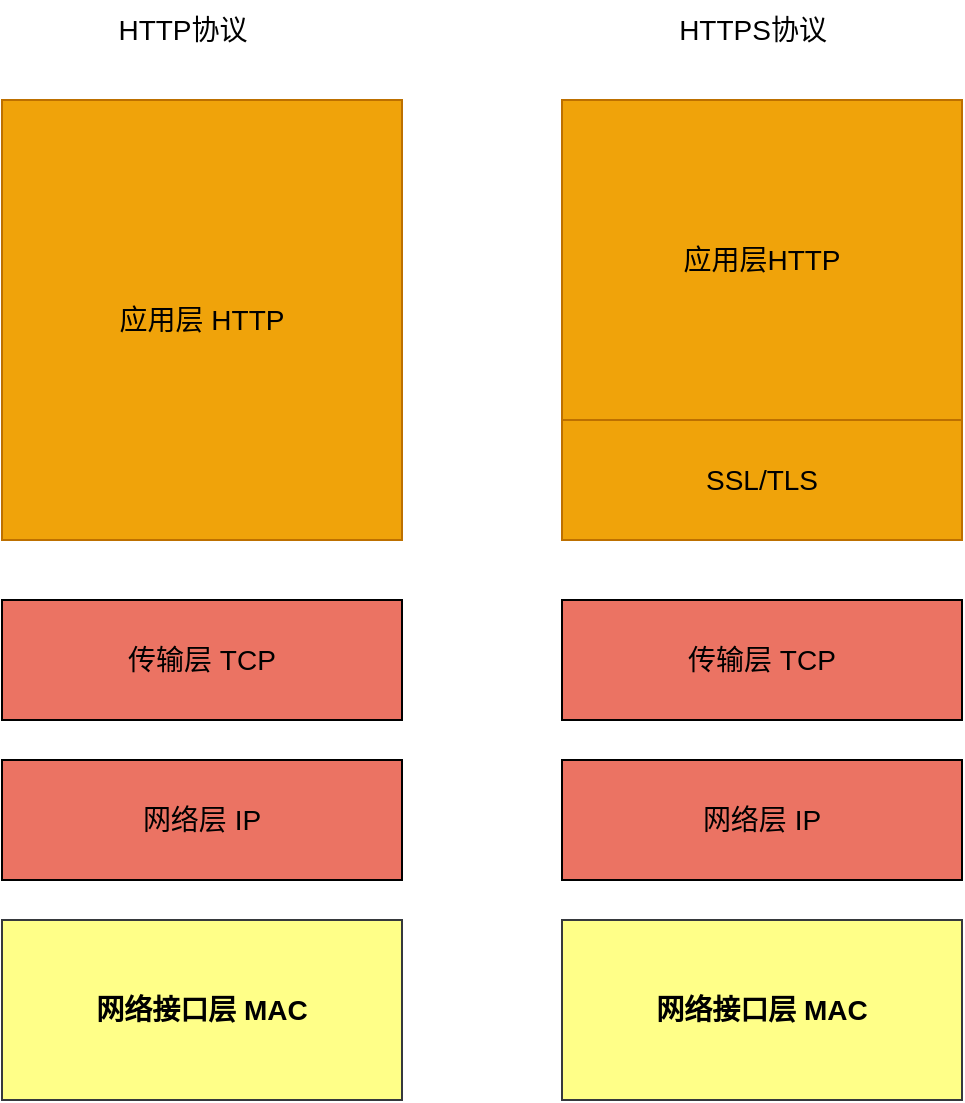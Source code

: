 <mxfile version="26.2.12">
  <diagram name="第 1 页" id="kw8VvP0wPT_decXuoH1q">
    <mxGraphModel dx="1428" dy="751" grid="1" gridSize="10" guides="1" tooltips="1" connect="1" arrows="1" fold="1" page="1" pageScale="1" pageWidth="827" pageHeight="1169" math="0" shadow="0">
      <root>
        <mxCell id="0" />
        <mxCell id="1" parent="0" />
        <mxCell id="1uVjToibgv7zHMUOREBv-1" value="&lt;font style=&quot;vertical-align: inherit;&quot; class=&quot;notranslate fyzs-translate-target fyzs-translate-target-wrapper&quot;&gt;&lt;font style=&quot;vertical-align: inherit;&quot; class=&quot;notranslate fyzs-translate-target fyzs-translate-target-box&quot;&gt;&lt;font style=&quot;vertical-align: inherit;&quot; title=&quot;y&quot; class=&quot;notranslate fyzs-translate-target fyzs-translate-target-text&quot;&gt;应用层 HTTP&lt;/font&gt;&lt;/font&gt;&lt;/font&gt;" style="whiteSpace=wrap;html=1;fillColor=#f0a30a;strokeColor=#BD7000;fontColor=#000000;fontSize=14;" vertex="1" parent="1">
          <mxGeometry x="220" y="90" width="200" height="220" as="geometry" />
        </mxCell>
        <mxCell id="1uVjToibgv7zHMUOREBv-2" value="&lt;font style=&quot;vertical-align: inherit;&quot; class=&quot;notranslate fyzs-translate-target fyzs-translate-target-wrapper&quot;&gt;&lt;font style=&quot;vertical-align: inherit;&quot; class=&quot;notranslate fyzs-translate-target fyzs-translate-target-box&quot;&gt;&lt;font style=&quot;vertical-align: inherit;&quot; title=&quot;c&quot; class=&quot;notranslate fyzs-translate-target fyzs-translate-target-text&quot;&gt;传输层 TCP&lt;/font&gt;&lt;/font&gt;&lt;/font&gt;" style="rounded=0;whiteSpace=wrap;html=1;fillColor=light-dark(#eb7363, #ededed);fontSize=14;" vertex="1" parent="1">
          <mxGeometry x="220" y="340" width="200" height="60" as="geometry" />
        </mxCell>
        <mxCell id="1uVjToibgv7zHMUOREBv-3" value="&lt;font style=&quot;vertical-align: inherit;&quot; class=&quot;notranslate fyzs-translate-target fyzs-translate-target-wrapper&quot;&gt;&lt;font style=&quot;vertical-align: inherit;&quot; class=&quot;notranslate fyzs-translate-target fyzs-translate-target-box&quot;&gt;&lt;font style=&quot;vertical-align: inherit;&quot; title=&quot;w&quot; class=&quot;notranslate fyzs-translate-target fyzs-translate-target-text&quot;&gt;网络层 IP&lt;/font&gt;&lt;/font&gt;&lt;/font&gt;" style="rounded=0;whiteSpace=wrap;html=1;fillColor=light-dark(#eb7363, #ededed);fontSize=14;" vertex="1" parent="1">
          <mxGeometry x="220" y="420" width="200" height="60" as="geometry" />
        </mxCell>
        <mxCell id="1uVjToibgv7zHMUOREBv-4" value="&lt;font style=&quot;vertical-align: inherit;&quot; class=&quot;notranslate fyzs-translate-target fyzs-translate-target-wrapper&quot;&gt;&lt;font style=&quot;vertical-align: inherit;&quot; class=&quot;notranslate fyzs-translate-target fyzs-translate-target-box&quot;&gt;&lt;font style=&quot;vertical-align: inherit;&quot; title=&quot;w&quot; class=&quot;notranslate fyzs-translate-target fyzs-translate-target-text&quot;&gt;网络接口层 MAC&lt;/font&gt;&lt;/font&gt;&lt;/font&gt;" style="rounded=0;whiteSpace=wrap;html=1;fontStyle=1;fillColor=#ffff88;strokeColor=#36393d;fontSize=14;" vertex="1" parent="1">
          <mxGeometry x="220" y="500" width="200" height="90" as="geometry" />
        </mxCell>
        <mxCell id="1uVjToibgv7zHMUOREBv-6" value="&lt;font style=&quot;vertical-align: inherit;&quot; class=&quot;notranslate fyzs-translate-target fyzs-translate-target-wrapper&quot;&gt;&lt;font style=&quot;vertical-align: inherit;&quot; class=&quot;notranslate fyzs-translate-target fyzs-translate-target-box&quot;&gt;&lt;font style=&quot;vertical-align: inherit;&quot; title=&quot;Text&quot; class=&quot;notranslate fyzs-translate-target fyzs-translate-target-text&quot;&gt;HTTP协议&lt;/font&gt;&lt;/font&gt;&lt;/font&gt;" style="text;html=1;align=center;verticalAlign=middle;resizable=0;points=[];autosize=1;strokeColor=none;fillColor=none;fontSize=14;" vertex="1" parent="1">
          <mxGeometry x="265" y="40" width="90" height="30" as="geometry" />
        </mxCell>
        <mxCell id="1uVjToibgv7zHMUOREBv-7" value="&lt;font style=&quot;vertical-align: inherit;&quot; class=&quot;notranslate fyzs-translate-target fyzs-translate-target-wrapper&quot;&gt;&lt;font style=&quot;vertical-align: inherit;&quot; class=&quot;notranslate fyzs-translate-target fyzs-translate-target-box&quot;&gt;&lt;font style=&quot;vertical-align: inherit;&quot; title=&quot;y&quot; class=&quot;notranslate fyzs-translate-target fyzs-translate-target-text&quot;&gt;应用层HTTP&lt;/font&gt;&lt;/font&gt;&lt;/font&gt;" style="whiteSpace=wrap;html=1;fillColor=#f0a30a;strokeColor=#BD7000;fontColor=#000000;fontSize=14;" vertex="1" parent="1">
          <mxGeometry x="500" y="90" width="200" height="160" as="geometry" />
        </mxCell>
        <mxCell id="1uVjToibgv7zHMUOREBv-8" value="&lt;font style=&quot;vertical-align: inherit;&quot; class=&quot;notranslate fyzs-translate-target fyzs-translate-target-wrapper&quot;&gt;&lt;font style=&quot;vertical-align: inherit;&quot; class=&quot;notranslate fyzs-translate-target fyzs-translate-target-box&quot;&gt;&lt;font style=&quot;vertical-align: inherit;&quot; title=&quot;S&quot; class=&quot;notranslate fyzs-translate-target fyzs-translate-target-text&quot;&gt;SSL/TLS&lt;/font&gt;&lt;/font&gt;&lt;/font&gt;" style="rounded=0;whiteSpace=wrap;html=1;fillColor=#f0a30a;strokeColor=#BD7000;fontColor=#000000;fontSize=14;" vertex="1" parent="1">
          <mxGeometry x="500" y="250" width="200" height="60" as="geometry" />
        </mxCell>
        <mxCell id="1uVjToibgv7zHMUOREBv-9" value="&lt;font style=&quot;vertical-align: inherit;&quot; class=&quot;notranslate fyzs-translate-target fyzs-translate-target-wrapper&quot;&gt;&lt;font style=&quot;vertical-align: inherit;&quot; class=&quot;notranslate fyzs-translate-target fyzs-translate-target-box&quot;&gt;&lt;font style=&quot;vertical-align: inherit;&quot; title=&quot;Text&quot; class=&quot;notranslate fyzs-translate-target fyzs-translate-target-text&quot;&gt;HTTPS协议&lt;/font&gt;&lt;/font&gt;&lt;/font&gt;" style="text;html=1;align=center;verticalAlign=middle;resizable=0;points=[];autosize=1;strokeColor=none;fillColor=none;fontSize=14;" vertex="1" parent="1">
          <mxGeometry x="545" y="40" width="100" height="30" as="geometry" />
        </mxCell>
        <mxCell id="1uVjToibgv7zHMUOREBv-10" value="&lt;font style=&quot;vertical-align: inherit;&quot; class=&quot;notranslate fyzs-translate-target fyzs-translate-target-wrapper&quot;&gt;&lt;font style=&quot;vertical-align: inherit;&quot; class=&quot;notranslate fyzs-translate-target fyzs-translate-target-box&quot;&gt;&lt;font style=&quot;vertical-align: inherit;&quot; title=&quot;c&quot; class=&quot;notranslate fyzs-translate-target fyzs-translate-target-text&quot;&gt;传输层 TCP&lt;/font&gt;&lt;/font&gt;&lt;/font&gt;" style="rounded=0;whiteSpace=wrap;html=1;fillColor=light-dark(#eb7363, #ededed);fontSize=14;" vertex="1" parent="1">
          <mxGeometry x="500" y="340" width="200" height="60" as="geometry" />
        </mxCell>
        <mxCell id="1uVjToibgv7zHMUOREBv-11" value="&lt;font style=&quot;vertical-align: inherit;&quot; class=&quot;notranslate fyzs-translate-target fyzs-translate-target-wrapper&quot;&gt;&lt;font style=&quot;vertical-align: inherit;&quot; class=&quot;notranslate fyzs-translate-target fyzs-translate-target-box&quot;&gt;&lt;font style=&quot;vertical-align: inherit;&quot; title=&quot;w&quot; class=&quot;notranslate fyzs-translate-target fyzs-translate-target-text&quot;&gt;网络层 IP&lt;/font&gt;&lt;/font&gt;&lt;/font&gt;" style="rounded=0;whiteSpace=wrap;html=1;fillColor=light-dark(#eb7363, #ededed);fontSize=14;" vertex="1" parent="1">
          <mxGeometry x="500" y="420" width="200" height="60" as="geometry" />
        </mxCell>
        <mxCell id="1uVjToibgv7zHMUOREBv-12" value="&lt;font style=&quot;vertical-align: inherit;&quot; class=&quot;notranslate fyzs-translate-target fyzs-translate-target-wrapper&quot;&gt;&lt;font style=&quot;vertical-align: inherit;&quot; class=&quot;notranslate fyzs-translate-target fyzs-translate-target-box&quot;&gt;&lt;font style=&quot;vertical-align: inherit;&quot; title=&quot;w&quot; class=&quot;notranslate fyzs-translate-target fyzs-translate-target-text&quot;&gt;网络接口层 MAC&lt;/font&gt;&lt;/font&gt;&lt;/font&gt;" style="rounded=0;whiteSpace=wrap;html=1;fontStyle=1;fillColor=#ffff88;strokeColor=#36393d;fontSize=14;" vertex="1" parent="1">
          <mxGeometry x="500" y="500" width="200" height="90" as="geometry" />
        </mxCell>
      </root>
    </mxGraphModel>
  </diagram>
</mxfile>
